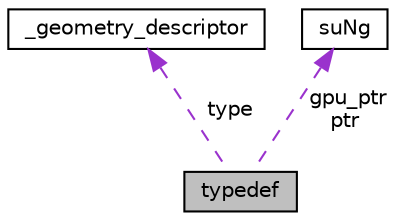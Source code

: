 digraph "typedef"
{
 // LATEX_PDF_SIZE
  edge [fontname="Helvetica",fontsize="10",labelfontname="Helvetica",labelfontsize="10"];
  node [fontname="Helvetica",fontsize="10",shape=record];
  Node1 [label="typedef",height=0.2,width=0.4,color="black", fillcolor="grey75", style="filled", fontcolor="black",tooltip=" "];
  Node2 -> Node1 [dir="back",color="darkorchid3",fontsize="10",style="dashed",label=" type" ];
  Node2 [label="_geometry_descriptor",height=0.2,width=0.4,color="black", fillcolor="white", style="filled",URL="$db/d43/struct__geometry__descriptor.html",tooltip=" "];
  Node3 -> Node1 [dir="back",color="darkorchid3",fontsize="10",style="dashed",label=" gpu_ptr\nptr" ];
  Node3 [label="suNg",height=0.2,width=0.4,color="black", fillcolor="white", style="filled",URL="$d8/d0f/structsuNg.html",tooltip=" "];
}
